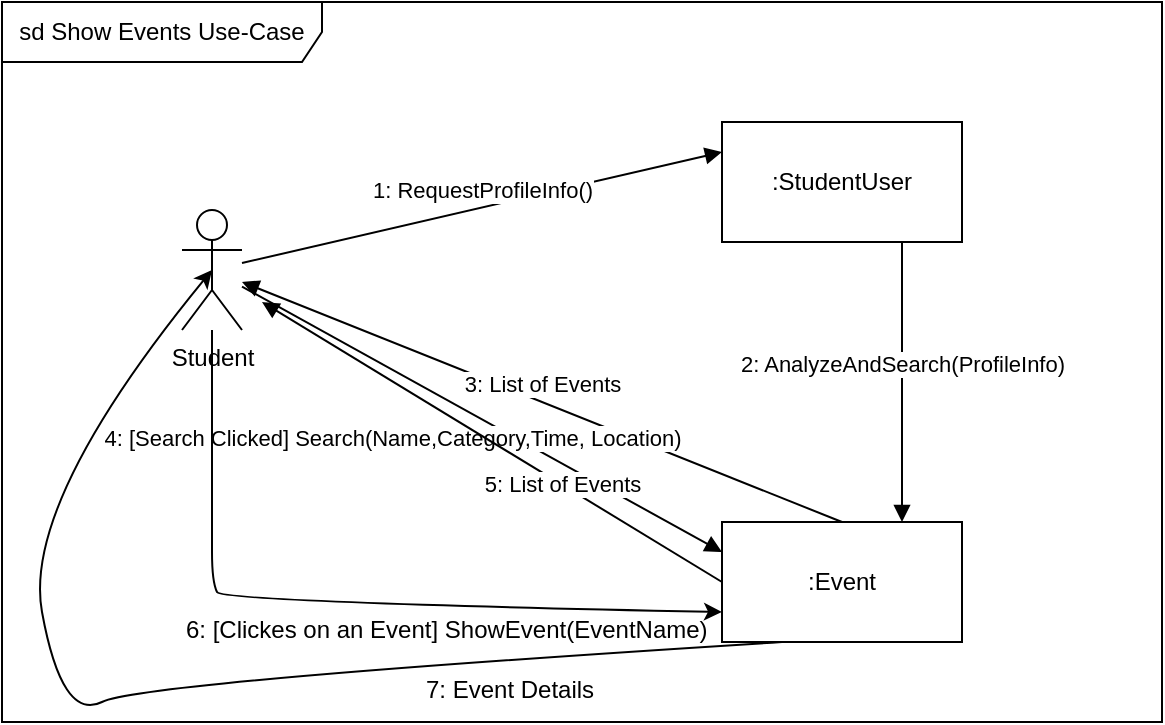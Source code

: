 <mxfile version="10.6.8" type="github"><diagram id="cVrSbPbRv-f3dJpMz3F7" name="Page-1"><mxGraphModel dx="754" dy="467" grid="1" gridSize="10" guides="1" tooltips="1" connect="1" arrows="1" fold="1" page="1" pageScale="1" pageWidth="827" pageHeight="1169" math="0" shadow="0"><root><mxCell id="0"/><mxCell id="1" parent="0"/><mxCell id="_VdfkAasL9v759xqJ6D6-4" value="sd Show Events Use-Case&lt;br&gt;" style="shape=umlFrame;whiteSpace=wrap;html=1;width=160;height=30;" vertex="1" parent="1"><mxGeometry x="40" y="30" width="580" height="360" as="geometry"/></mxCell><mxCell id="_VdfkAasL9v759xqJ6D6-5" value="Student&lt;br&gt;" style="shape=umlActor;verticalLabelPosition=bottom;labelBackgroundColor=#ffffff;verticalAlign=top;html=1;outlineConnect=0;" vertex="1" parent="1"><mxGeometry x="130" y="134" width="30" height="60" as="geometry"/></mxCell><mxCell id="_VdfkAasL9v759xqJ6D6-6" value=":StudentUser&lt;br&gt;" style="rounded=0;whiteSpace=wrap;html=1;" vertex="1" parent="1"><mxGeometry x="400" y="90" width="120" height="60" as="geometry"/></mxCell><mxCell id="_VdfkAasL9v759xqJ6D6-7" value=":Event&lt;br&gt;" style="rounded=0;whiteSpace=wrap;html=1;" vertex="1" parent="1"><mxGeometry x="400" y="290" width="120" height="60" as="geometry"/></mxCell><mxCell id="_VdfkAasL9v759xqJ6D6-10" value="1: RequestProfileInfo()" style="html=1;verticalAlign=bottom;endArrow=block;entryX=0;entryY=0.25;entryDx=0;entryDy=0;" edge="1" parent="1" source="_VdfkAasL9v759xqJ6D6-5" target="_VdfkAasL9v759xqJ6D6-6"><mxGeometry width="80" relative="1" as="geometry"><mxPoint x="55" y="138" as="sourcePoint"/><mxPoint x="175" y="139" as="targetPoint"/></mxGeometry></mxCell><mxCell id="_VdfkAasL9v759xqJ6D6-14" value="2: AnalyzeAndSearch(ProfileInfo)&lt;br&gt;" style="html=1;verticalAlign=bottom;endArrow=block;exitX=0.75;exitY=1;exitDx=0;exitDy=0;entryX=0.75;entryY=0;entryDx=0;entryDy=0;" edge="1" parent="1" source="_VdfkAasL9v759xqJ6D6-6" target="_VdfkAasL9v759xqJ6D6-7"><mxGeometry width="80" relative="1" as="geometry"><mxPoint x="335" y="147" as="sourcePoint"/><mxPoint x="495" y="147" as="targetPoint"/></mxGeometry></mxCell><mxCell id="_VdfkAasL9v759xqJ6D6-17" value="3: List of Events&lt;br&gt;" style="html=1;verticalAlign=bottom;endArrow=block;exitX=0.5;exitY=0;exitDx=0;exitDy=0;" edge="1" parent="1" source="_VdfkAasL9v759xqJ6D6-7" target="_VdfkAasL9v759xqJ6D6-5"><mxGeometry width="80" relative="1" as="geometry"><mxPoint x="240" y="250" as="sourcePoint"/><mxPoint x="320" y="250" as="targetPoint"/></mxGeometry></mxCell><mxCell id="_VdfkAasL9v759xqJ6D6-18" value="4: [Search Clicked] Search(Name,Category,Time, Location)" style="html=1;verticalAlign=bottom;endArrow=block;entryX=0;entryY=0.25;entryDx=0;entryDy=0;" edge="1" parent="1" source="_VdfkAasL9v759xqJ6D6-5" target="_VdfkAasL9v759xqJ6D6-7"><mxGeometry x="-0.223" y="-38" width="80" relative="1" as="geometry"><mxPoint x="55" y="217" as="sourcePoint"/><mxPoint x="495" y="217" as="targetPoint"/><mxPoint as="offset"/></mxGeometry></mxCell><mxCell id="_VdfkAasL9v759xqJ6D6-19" value="5: List of Events&lt;br&gt;" style="html=1;verticalAlign=bottom;endArrow=block;exitX=0;exitY=0.5;exitDx=0;exitDy=0;" edge="1" parent="1" source="_VdfkAasL9v759xqJ6D6-7"><mxGeometry x="-0.338" y="7" width="80" relative="1" as="geometry"><mxPoint x="470" y="300" as="sourcePoint"/><mxPoint x="170" y="180" as="targetPoint"/><mxPoint as="offset"/></mxGeometry></mxCell><mxCell id="_VdfkAasL9v759xqJ6D6-21" value="" style="curved=1;endArrow=classic;html=1;entryX=0;entryY=0.75;entryDx=0;entryDy=0;" edge="1" parent="1" source="_VdfkAasL9v759xqJ6D6-5" target="_VdfkAasL9v759xqJ6D6-7"><mxGeometry width="50" height="50" relative="1" as="geometry"><mxPoint x="100" y="370" as="sourcePoint"/><mxPoint x="150" y="320" as="targetPoint"/><Array as="points"><mxPoint x="145" y="290"/><mxPoint x="145" y="320"/><mxPoint x="150" y="330"/></Array></mxGeometry></mxCell><mxCell id="_VdfkAasL9v759xqJ6D6-22" value="6: [Clickes on an Event] ShowEvent(EventName)" style="text;html=1;" vertex="1" parent="1"><mxGeometry x="130" y="330" width="270" height="30" as="geometry"/></mxCell><mxCell id="_VdfkAasL9v759xqJ6D6-23" value="" style="curved=1;endArrow=classic;html=1;exitX=0.25;exitY=1;exitDx=0;exitDy=0;entryX=0.5;entryY=0.5;entryDx=0;entryDy=0;entryPerimeter=0;" edge="1" parent="1" source="_VdfkAasL9v759xqJ6D6-7" target="_VdfkAasL9v759xqJ6D6-5"><mxGeometry width="50" height="50" relative="1" as="geometry"><mxPoint x="50" y="330" as="sourcePoint"/><mxPoint x="100" y="280" as="targetPoint"/><Array as="points"><mxPoint x="110" y="370"/><mxPoint x="70" y="390"/><mxPoint x="50" y="280"/></Array></mxGeometry></mxCell><mxCell id="_VdfkAasL9v759xqJ6D6-24" value="7: Event Details" style="text;html=1;" vertex="1" parent="1"><mxGeometry x="250" y="360" width="100" height="30" as="geometry"/></mxCell></root></mxGraphModel></diagram></mxfile>